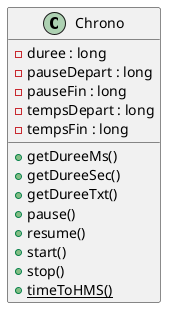 @startuml

class Chrono {
    - duree : long
    - pauseDepart : long
    - pauseFin : long
    - tempsDepart : long
    - tempsFin : long
    + getDureeMs()
    + getDureeSec()
    + getDureeTxt()
    + pause()
    + resume()
    + start()
    + stop()
    {static} + timeToHMS()
}

@enduml
